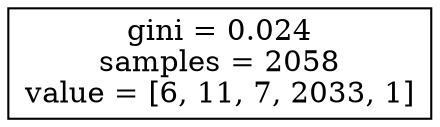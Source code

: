 digraph Tree {
node [shape=box] ;
0 [label="gini = 0.024\nsamples = 2058\nvalue = [6, 11, 7, 2033, 1]"] ;
}